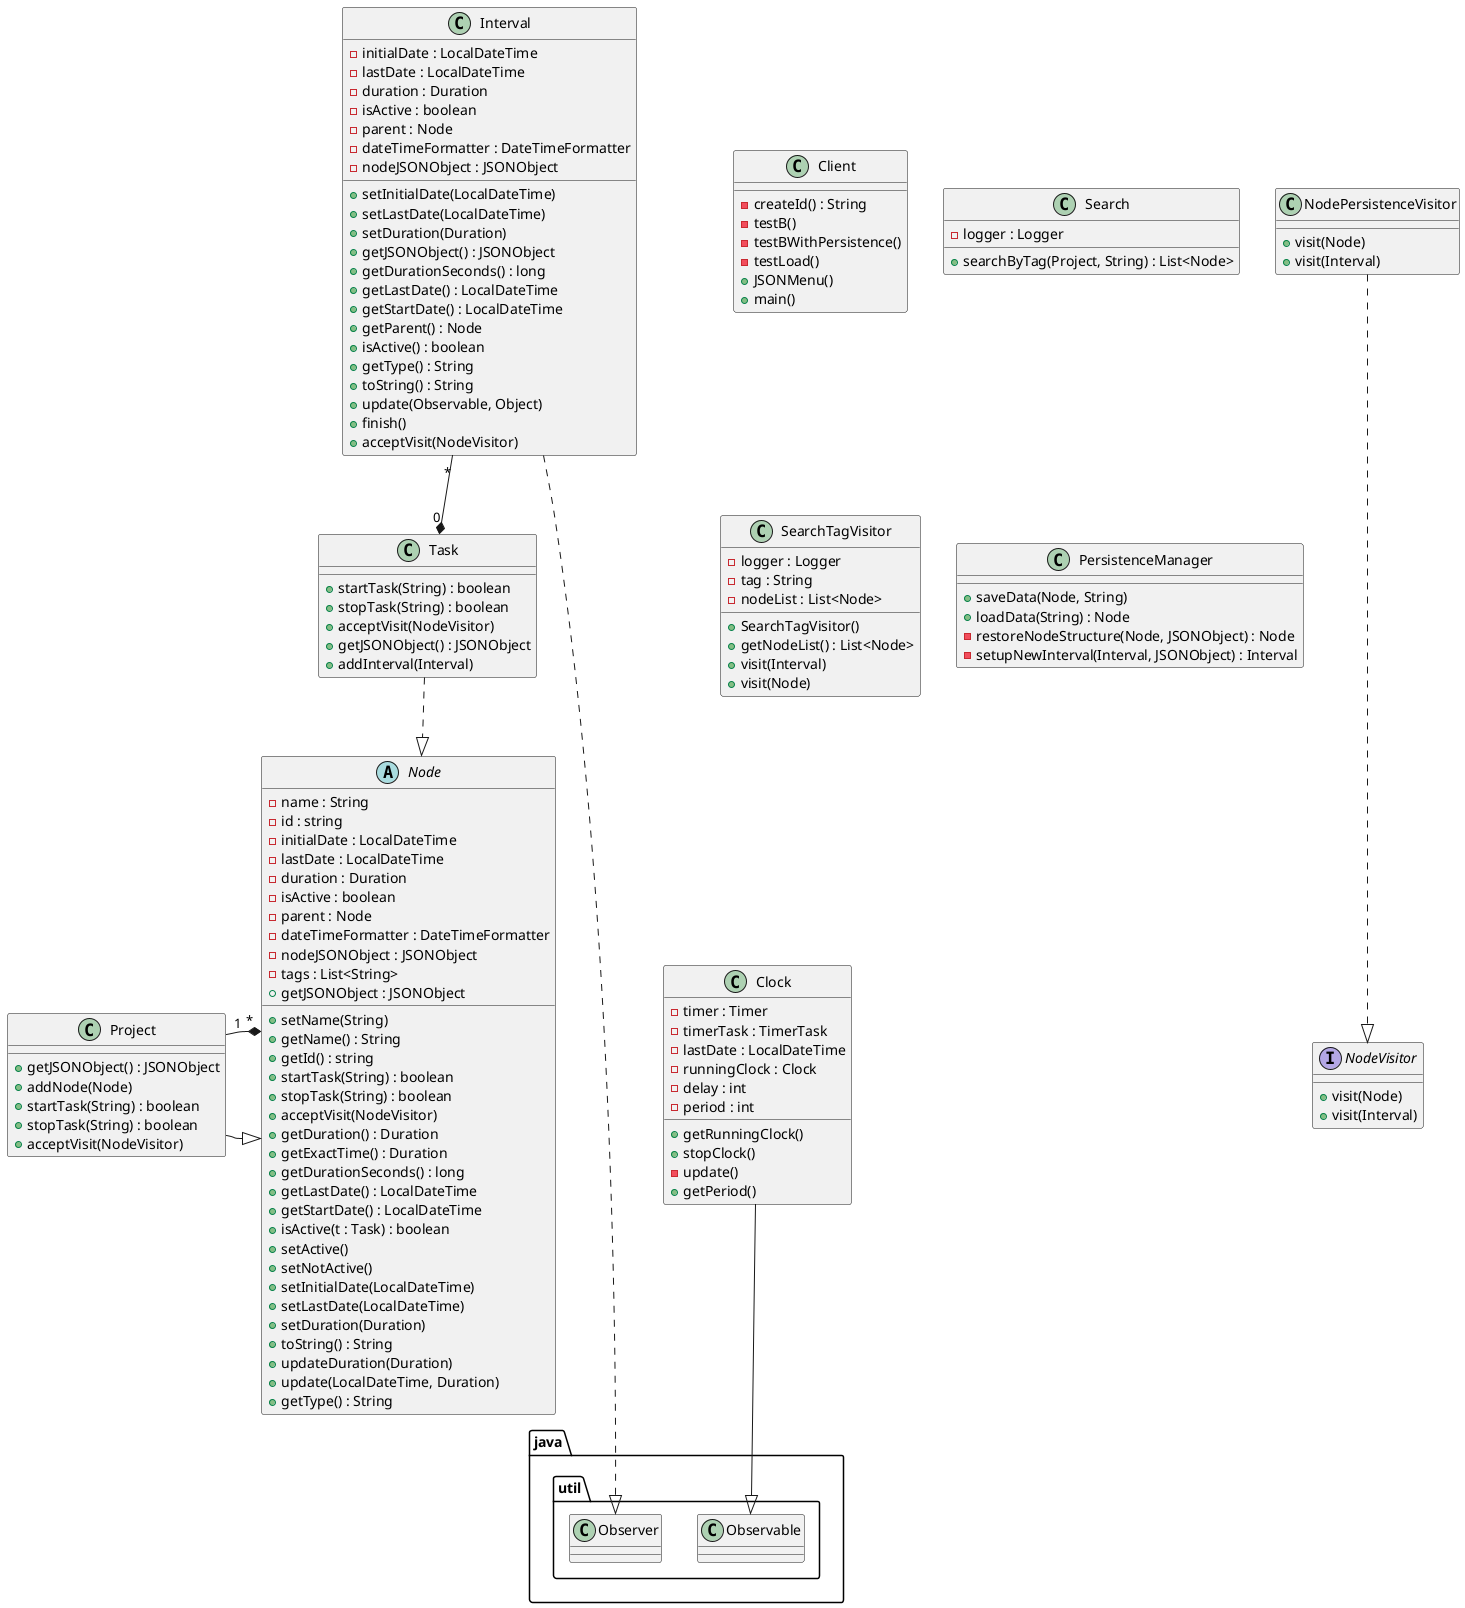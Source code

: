 @startuml
class Client {
- createId() : String
- testB()
- testBWithPersistence()
- testLoad()
+ JSONMenu()
+ main()
}

class Search{
- logger : Logger
+ searchByTag(Project, String) : List<Node>
}

class SearchTagVisitor{
- logger : Logger
- tag : String
- nodeList : List<Node>
+ SearchTagVisitor()
+ getNodeList() : List<Node>
+ visit(Interval)
+ visit(Node)
}

abstract Node {
- name : String
- id : string
- initialDate : LocalDateTime
- lastDate : LocalDateTime
- duration : Duration
- isActive : boolean
- parent : Node
- dateTimeFormatter : DateTimeFormatter
- nodeJSONObject : JSONObject
- tags : List<String>
+ getJSONObject : JSONObject
+ setName(String)
+ getName() : String
+ getId() : string
+ startTask(String) : boolean
+ stopTask(String) : boolean
+ acceptVisit(NodeVisitor)
+ getDuration() : Duration
+ getExactTime() : Duration
+ getDurationSeconds() : long
+ getLastDate() : LocalDateTime
+ getStartDate() : LocalDateTime
+ isActive(t : Task) : boolean
+ setActive()
+ setNotActive()
+ setInitialDate(LocalDateTime)
+ setLastDate(LocalDateTime)
+ setDuration(Duration)
+ toString() : String
+ updateDuration(Duration)
+ update(LocalDateTime, Duration)
+ getType() : String
}

class Project {
+ getJSONObject() : JSONObject
+ addNode(Node)
+ startTask(String) : boolean
+ stopTask(String) : boolean
+ acceptVisit(NodeVisitor)
}

class Task {
+ startTask(String) : boolean
+ stopTask(String) : boolean
+ acceptVisit(NodeVisitor)
+ getJSONObject() : JSONObject
+ addInterval(Interval)
}

class Interval {
- initialDate : LocalDateTime
- lastDate : LocalDateTime
- duration : Duration
- isActive : boolean
- parent : Node
- dateTimeFormatter : DateTimeFormatter
- nodeJSONObject : JSONObject
+ setInitialDate(LocalDateTime)
+ setLastDate(LocalDateTime)
+ setDuration(Duration)
+ getJSONObject() : JSONObject
+ getDurationSeconds() : long
+ getLastDate() : LocalDateTime
+ getStartDate() : LocalDateTime
+ getParent() : Node
+ isActive() : boolean
+ getType() : String
+ toString() : String
+ update(Observable, Object)
+ finish()
+ acceptVisit(NodeVisitor)
}

class Clock {
- timer : Timer
- timerTask : TimerTask
- lastDate : LocalDateTime
- runningClock : Clock
- delay : int
- period : int
+ getRunningClock()
+ stopClock()
- update()
+ getPeriod()
}

class NodePersistenceVisitor {
+ visit(Node)
+ visit(Interval)
}

interface NodeVisitor {
+ visit(Node)
+ visit(Interval)
}

class PersistenceManager {
+ saveData(Node, String)
+ loadData(String) : Node
- restoreNodeStructure(Node, JSONObject) : Node
- setupNewInterval(Interval, JSONObject) : Interval
}

Project -|> Node
Node "*" *-- "1" Project
Task -.|> Node
Clock -down-|> java.util.Observable
Interval -.down.-|> java.util.Observer
Interval "*" --* "0" Task
NodePersistenceVisitor -.down-|> NodeVisitor
@enduml